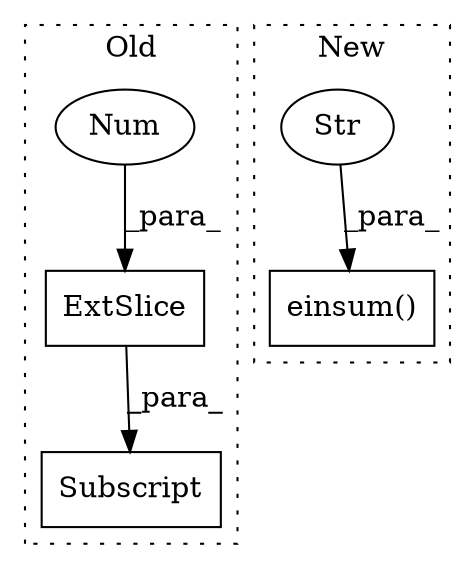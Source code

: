 digraph G {
subgraph cluster0 {
1 [label="ExtSlice" a="85" s="16152" l="4" shape="box"];
4 [label="Subscript" a="63" s="16152,0" l="10,0" shape="box"];
5 [label="Num" a="76" s="16160" l="1" shape="ellipse"];
label = "Old";
style="dotted";
}
subgraph cluster1 {
2 [label="einsum()" a="75" s="18162,18201" l="13,1" shape="box"];
3 [label="Str" a="66" s="18175" l="18" shape="ellipse"];
label = "New";
style="dotted";
}
1 -> 4 [label="_para_"];
3 -> 2 [label="_para_"];
5 -> 1 [label="_para_"];
}